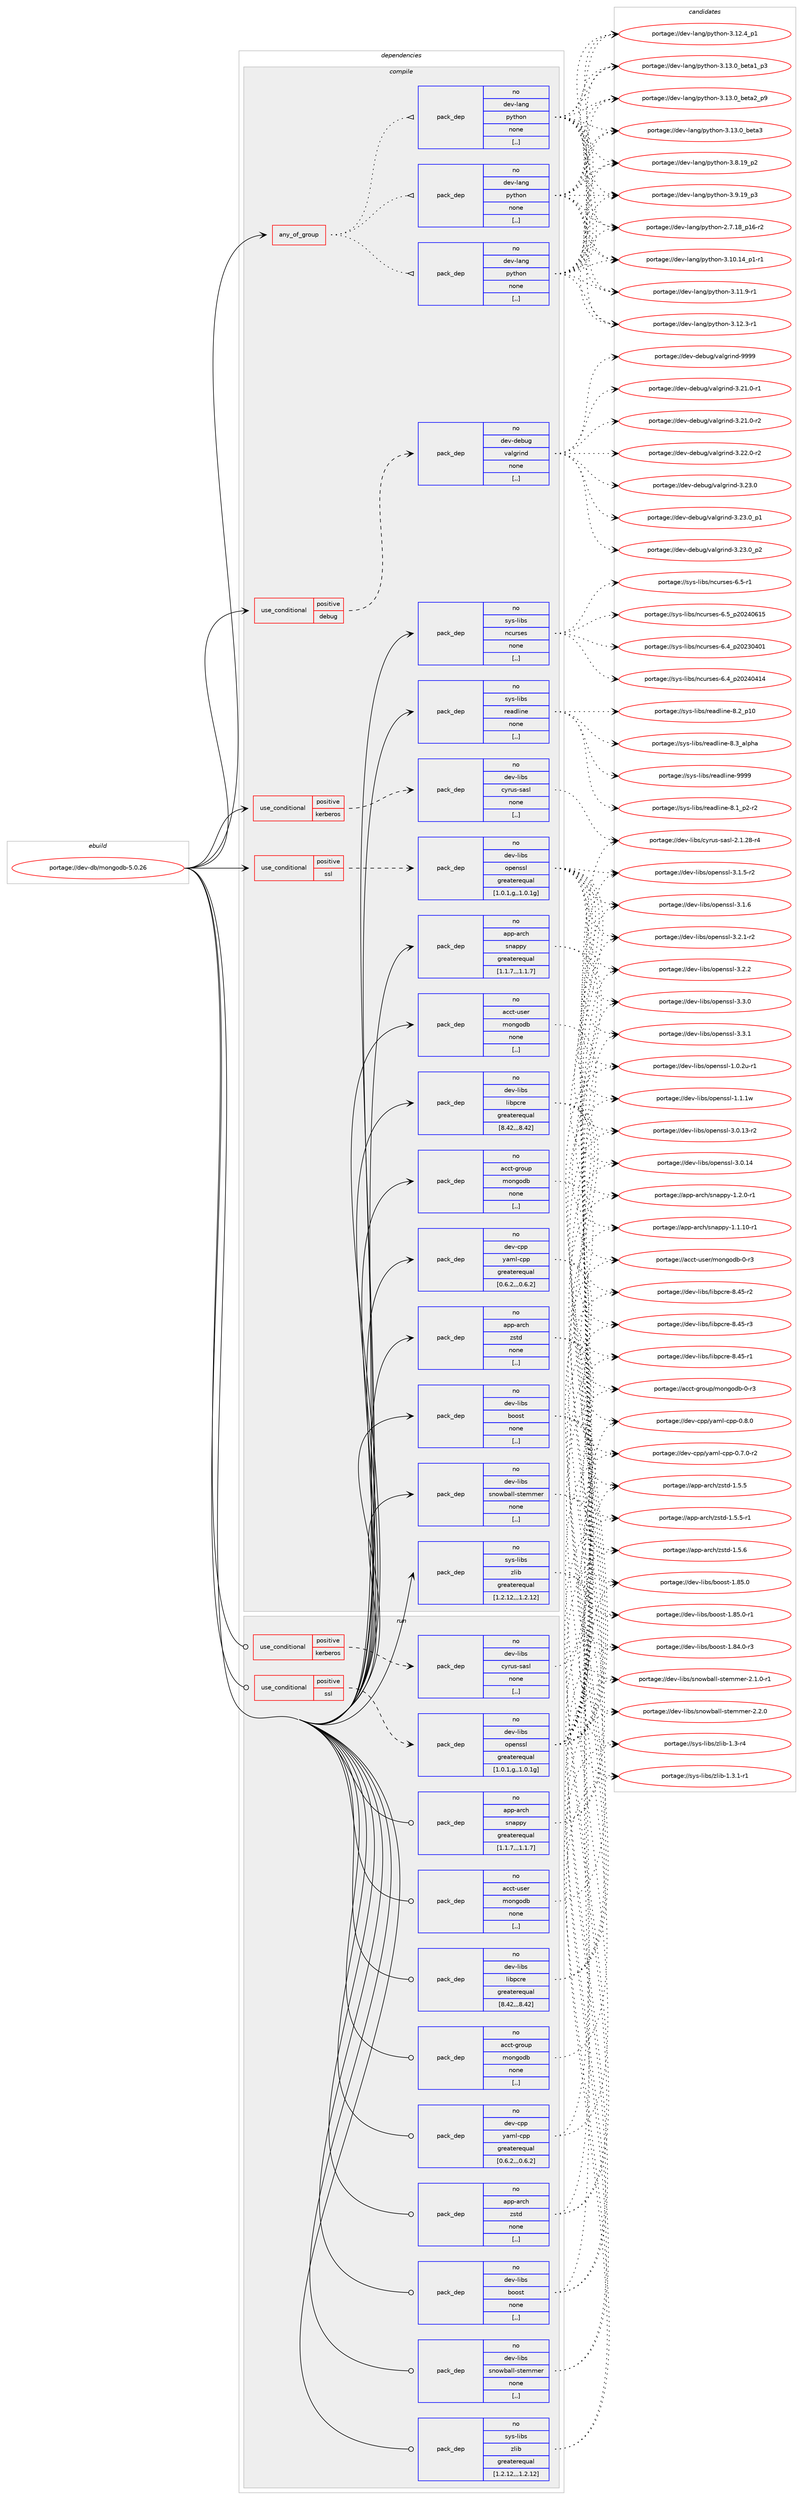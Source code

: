digraph prolog {

# *************
# Graph options
# *************

newrank=true;
concentrate=true;
compound=true;
graph [rankdir=LR,fontname=Helvetica,fontsize=10,ranksep=1.5];#, ranksep=2.5, nodesep=0.2];
edge  [arrowhead=vee];
node  [fontname=Helvetica,fontsize=10];

# **********
# The ebuild
# **********

subgraph cluster_leftcol {
color=gray;
rank=same;
label=<<i>ebuild</i>>;
id [label="portage://dev-db/mongodb-5.0.26", color=red, width=4, href="../dev-db/mongodb-5.0.26.svg"];
}

# ****************
# The dependencies
# ****************

subgraph cluster_midcol {
color=gray;
label=<<i>dependencies</i>>;
subgraph cluster_compile {
fillcolor="#eeeeee";
style=filled;
label=<<i>compile</i>>;
subgraph any849 {
dependency66032 [label=<<TABLE BORDER="0" CELLBORDER="1" CELLSPACING="0" CELLPADDING="4"><TR><TD CELLPADDING="10">any_of_group</TD></TR></TABLE>>, shape=none, color=red];subgraph pack47870 {
dependency66033 [label=<<TABLE BORDER="0" CELLBORDER="1" CELLSPACING="0" CELLPADDING="4" WIDTH="220"><TR><TD ROWSPAN="6" CELLPADDING="30">pack_dep</TD></TR><TR><TD WIDTH="110">no</TD></TR><TR><TD>dev-lang</TD></TR><TR><TD>python</TD></TR><TR><TD>none</TD></TR><TR><TD>[,,]</TD></TR></TABLE>>, shape=none, color=blue];
}
dependency66032:e -> dependency66033:w [weight=20,style="dotted",arrowhead="oinv"];
subgraph pack47871 {
dependency66034 [label=<<TABLE BORDER="0" CELLBORDER="1" CELLSPACING="0" CELLPADDING="4" WIDTH="220"><TR><TD ROWSPAN="6" CELLPADDING="30">pack_dep</TD></TR><TR><TD WIDTH="110">no</TD></TR><TR><TD>dev-lang</TD></TR><TR><TD>python</TD></TR><TR><TD>none</TD></TR><TR><TD>[,,]</TD></TR></TABLE>>, shape=none, color=blue];
}
dependency66032:e -> dependency66034:w [weight=20,style="dotted",arrowhead="oinv"];
subgraph pack47872 {
dependency66035 [label=<<TABLE BORDER="0" CELLBORDER="1" CELLSPACING="0" CELLPADDING="4" WIDTH="220"><TR><TD ROWSPAN="6" CELLPADDING="30">pack_dep</TD></TR><TR><TD WIDTH="110">no</TD></TR><TR><TD>dev-lang</TD></TR><TR><TD>python</TD></TR><TR><TD>none</TD></TR><TR><TD>[,,]</TD></TR></TABLE>>, shape=none, color=blue];
}
dependency66032:e -> dependency66035:w [weight=20,style="dotted",arrowhead="oinv"];
}
id:e -> dependency66032:w [weight=20,style="solid",arrowhead="vee"];
subgraph cond17258 {
dependency66036 [label=<<TABLE BORDER="0" CELLBORDER="1" CELLSPACING="0" CELLPADDING="4"><TR><TD ROWSPAN="3" CELLPADDING="10">use_conditional</TD></TR><TR><TD>positive</TD></TR><TR><TD>debug</TD></TR></TABLE>>, shape=none, color=red];
subgraph pack47873 {
dependency66037 [label=<<TABLE BORDER="0" CELLBORDER="1" CELLSPACING="0" CELLPADDING="4" WIDTH="220"><TR><TD ROWSPAN="6" CELLPADDING="30">pack_dep</TD></TR><TR><TD WIDTH="110">no</TD></TR><TR><TD>dev-debug</TD></TR><TR><TD>valgrind</TD></TR><TR><TD>none</TD></TR><TR><TD>[,,]</TD></TR></TABLE>>, shape=none, color=blue];
}
dependency66036:e -> dependency66037:w [weight=20,style="dashed",arrowhead="vee"];
}
id:e -> dependency66036:w [weight=20,style="solid",arrowhead="vee"];
subgraph cond17259 {
dependency66038 [label=<<TABLE BORDER="0" CELLBORDER="1" CELLSPACING="0" CELLPADDING="4"><TR><TD ROWSPAN="3" CELLPADDING="10">use_conditional</TD></TR><TR><TD>positive</TD></TR><TR><TD>kerberos</TD></TR></TABLE>>, shape=none, color=red];
subgraph pack47874 {
dependency66039 [label=<<TABLE BORDER="0" CELLBORDER="1" CELLSPACING="0" CELLPADDING="4" WIDTH="220"><TR><TD ROWSPAN="6" CELLPADDING="30">pack_dep</TD></TR><TR><TD WIDTH="110">no</TD></TR><TR><TD>dev-libs</TD></TR><TR><TD>cyrus-sasl</TD></TR><TR><TD>none</TD></TR><TR><TD>[,,]</TD></TR></TABLE>>, shape=none, color=blue];
}
dependency66038:e -> dependency66039:w [weight=20,style="dashed",arrowhead="vee"];
}
id:e -> dependency66038:w [weight=20,style="solid",arrowhead="vee"];
subgraph cond17260 {
dependency66040 [label=<<TABLE BORDER="0" CELLBORDER="1" CELLSPACING="0" CELLPADDING="4"><TR><TD ROWSPAN="3" CELLPADDING="10">use_conditional</TD></TR><TR><TD>positive</TD></TR><TR><TD>ssl</TD></TR></TABLE>>, shape=none, color=red];
subgraph pack47875 {
dependency66041 [label=<<TABLE BORDER="0" CELLBORDER="1" CELLSPACING="0" CELLPADDING="4" WIDTH="220"><TR><TD ROWSPAN="6" CELLPADDING="30">pack_dep</TD></TR><TR><TD WIDTH="110">no</TD></TR><TR><TD>dev-libs</TD></TR><TR><TD>openssl</TD></TR><TR><TD>greaterequal</TD></TR><TR><TD>[1.0.1,g,,1.0.1g]</TD></TR></TABLE>>, shape=none, color=blue];
}
dependency66040:e -> dependency66041:w [weight=20,style="dashed",arrowhead="vee"];
}
id:e -> dependency66040:w [weight=20,style="solid",arrowhead="vee"];
subgraph pack47876 {
dependency66042 [label=<<TABLE BORDER="0" CELLBORDER="1" CELLSPACING="0" CELLPADDING="4" WIDTH="220"><TR><TD ROWSPAN="6" CELLPADDING="30">pack_dep</TD></TR><TR><TD WIDTH="110">no</TD></TR><TR><TD>acct-group</TD></TR><TR><TD>mongodb</TD></TR><TR><TD>none</TD></TR><TR><TD>[,,]</TD></TR></TABLE>>, shape=none, color=blue];
}
id:e -> dependency66042:w [weight=20,style="solid",arrowhead="vee"];
subgraph pack47877 {
dependency66043 [label=<<TABLE BORDER="0" CELLBORDER="1" CELLSPACING="0" CELLPADDING="4" WIDTH="220"><TR><TD ROWSPAN="6" CELLPADDING="30">pack_dep</TD></TR><TR><TD WIDTH="110">no</TD></TR><TR><TD>acct-user</TD></TR><TR><TD>mongodb</TD></TR><TR><TD>none</TD></TR><TR><TD>[,,]</TD></TR></TABLE>>, shape=none, color=blue];
}
id:e -> dependency66043:w [weight=20,style="solid",arrowhead="vee"];
subgraph pack47878 {
dependency66044 [label=<<TABLE BORDER="0" CELLBORDER="1" CELLSPACING="0" CELLPADDING="4" WIDTH="220"><TR><TD ROWSPAN="6" CELLPADDING="30">pack_dep</TD></TR><TR><TD WIDTH="110">no</TD></TR><TR><TD>app-arch</TD></TR><TR><TD>snappy</TD></TR><TR><TD>greaterequal</TD></TR><TR><TD>[1.1.7,,,1.1.7]</TD></TR></TABLE>>, shape=none, color=blue];
}
id:e -> dependency66044:w [weight=20,style="solid",arrowhead="vee"];
subgraph pack47879 {
dependency66045 [label=<<TABLE BORDER="0" CELLBORDER="1" CELLSPACING="0" CELLPADDING="4" WIDTH="220"><TR><TD ROWSPAN="6" CELLPADDING="30">pack_dep</TD></TR><TR><TD WIDTH="110">no</TD></TR><TR><TD>app-arch</TD></TR><TR><TD>zstd</TD></TR><TR><TD>none</TD></TR><TR><TD>[,,]</TD></TR></TABLE>>, shape=none, color=blue];
}
id:e -> dependency66045:w [weight=20,style="solid",arrowhead="vee"];
subgraph pack47880 {
dependency66046 [label=<<TABLE BORDER="0" CELLBORDER="1" CELLSPACING="0" CELLPADDING="4" WIDTH="220"><TR><TD ROWSPAN="6" CELLPADDING="30">pack_dep</TD></TR><TR><TD WIDTH="110">no</TD></TR><TR><TD>dev-cpp</TD></TR><TR><TD>yaml-cpp</TD></TR><TR><TD>greaterequal</TD></TR><TR><TD>[0.6.2,,,0.6.2]</TD></TR></TABLE>>, shape=none, color=blue];
}
id:e -> dependency66046:w [weight=20,style="solid",arrowhead="vee"];
subgraph pack47881 {
dependency66047 [label=<<TABLE BORDER="0" CELLBORDER="1" CELLSPACING="0" CELLPADDING="4" WIDTH="220"><TR><TD ROWSPAN="6" CELLPADDING="30">pack_dep</TD></TR><TR><TD WIDTH="110">no</TD></TR><TR><TD>dev-libs</TD></TR><TR><TD>boost</TD></TR><TR><TD>none</TD></TR><TR><TD>[,,]</TD></TR></TABLE>>, shape=none, color=blue];
}
id:e -> dependency66047:w [weight=20,style="solid",arrowhead="vee"];
subgraph pack47882 {
dependency66048 [label=<<TABLE BORDER="0" CELLBORDER="1" CELLSPACING="0" CELLPADDING="4" WIDTH="220"><TR><TD ROWSPAN="6" CELLPADDING="30">pack_dep</TD></TR><TR><TD WIDTH="110">no</TD></TR><TR><TD>dev-libs</TD></TR><TR><TD>libpcre</TD></TR><TR><TD>greaterequal</TD></TR><TR><TD>[8.42,,,8.42]</TD></TR></TABLE>>, shape=none, color=blue];
}
id:e -> dependency66048:w [weight=20,style="solid",arrowhead="vee"];
subgraph pack47883 {
dependency66049 [label=<<TABLE BORDER="0" CELLBORDER="1" CELLSPACING="0" CELLPADDING="4" WIDTH="220"><TR><TD ROWSPAN="6" CELLPADDING="30">pack_dep</TD></TR><TR><TD WIDTH="110">no</TD></TR><TR><TD>dev-libs</TD></TR><TR><TD>snowball-stemmer</TD></TR><TR><TD>none</TD></TR><TR><TD>[,,]</TD></TR></TABLE>>, shape=none, color=blue];
}
id:e -> dependency66049:w [weight=20,style="solid",arrowhead="vee"];
subgraph pack47884 {
dependency66050 [label=<<TABLE BORDER="0" CELLBORDER="1" CELLSPACING="0" CELLPADDING="4" WIDTH="220"><TR><TD ROWSPAN="6" CELLPADDING="30">pack_dep</TD></TR><TR><TD WIDTH="110">no</TD></TR><TR><TD>sys-libs</TD></TR><TR><TD>ncurses</TD></TR><TR><TD>none</TD></TR><TR><TD>[,,]</TD></TR></TABLE>>, shape=none, color=blue];
}
id:e -> dependency66050:w [weight=20,style="solid",arrowhead="vee"];
subgraph pack47885 {
dependency66051 [label=<<TABLE BORDER="0" CELLBORDER="1" CELLSPACING="0" CELLPADDING="4" WIDTH="220"><TR><TD ROWSPAN="6" CELLPADDING="30">pack_dep</TD></TR><TR><TD WIDTH="110">no</TD></TR><TR><TD>sys-libs</TD></TR><TR><TD>readline</TD></TR><TR><TD>none</TD></TR><TR><TD>[,,]</TD></TR></TABLE>>, shape=none, color=blue];
}
id:e -> dependency66051:w [weight=20,style="solid",arrowhead="vee"];
subgraph pack47886 {
dependency66052 [label=<<TABLE BORDER="0" CELLBORDER="1" CELLSPACING="0" CELLPADDING="4" WIDTH="220"><TR><TD ROWSPAN="6" CELLPADDING="30">pack_dep</TD></TR><TR><TD WIDTH="110">no</TD></TR><TR><TD>sys-libs</TD></TR><TR><TD>zlib</TD></TR><TR><TD>greaterequal</TD></TR><TR><TD>[1.2.12,,,1.2.12]</TD></TR></TABLE>>, shape=none, color=blue];
}
id:e -> dependency66052:w [weight=20,style="solid",arrowhead="vee"];
}
subgraph cluster_compileandrun {
fillcolor="#eeeeee";
style=filled;
label=<<i>compile and run</i>>;
}
subgraph cluster_run {
fillcolor="#eeeeee";
style=filled;
label=<<i>run</i>>;
subgraph cond17261 {
dependency66053 [label=<<TABLE BORDER="0" CELLBORDER="1" CELLSPACING="0" CELLPADDING="4"><TR><TD ROWSPAN="3" CELLPADDING="10">use_conditional</TD></TR><TR><TD>positive</TD></TR><TR><TD>kerberos</TD></TR></TABLE>>, shape=none, color=red];
subgraph pack47887 {
dependency66054 [label=<<TABLE BORDER="0" CELLBORDER="1" CELLSPACING="0" CELLPADDING="4" WIDTH="220"><TR><TD ROWSPAN="6" CELLPADDING="30">pack_dep</TD></TR><TR><TD WIDTH="110">no</TD></TR><TR><TD>dev-libs</TD></TR><TR><TD>cyrus-sasl</TD></TR><TR><TD>none</TD></TR><TR><TD>[,,]</TD></TR></TABLE>>, shape=none, color=blue];
}
dependency66053:e -> dependency66054:w [weight=20,style="dashed",arrowhead="vee"];
}
id:e -> dependency66053:w [weight=20,style="solid",arrowhead="odot"];
subgraph cond17262 {
dependency66055 [label=<<TABLE BORDER="0" CELLBORDER="1" CELLSPACING="0" CELLPADDING="4"><TR><TD ROWSPAN="3" CELLPADDING="10">use_conditional</TD></TR><TR><TD>positive</TD></TR><TR><TD>ssl</TD></TR></TABLE>>, shape=none, color=red];
subgraph pack47888 {
dependency66056 [label=<<TABLE BORDER="0" CELLBORDER="1" CELLSPACING="0" CELLPADDING="4" WIDTH="220"><TR><TD ROWSPAN="6" CELLPADDING="30">pack_dep</TD></TR><TR><TD WIDTH="110">no</TD></TR><TR><TD>dev-libs</TD></TR><TR><TD>openssl</TD></TR><TR><TD>greaterequal</TD></TR><TR><TD>[1.0.1,g,,1.0.1g]</TD></TR></TABLE>>, shape=none, color=blue];
}
dependency66055:e -> dependency66056:w [weight=20,style="dashed",arrowhead="vee"];
}
id:e -> dependency66055:w [weight=20,style="solid",arrowhead="odot"];
subgraph pack47889 {
dependency66057 [label=<<TABLE BORDER="0" CELLBORDER="1" CELLSPACING="0" CELLPADDING="4" WIDTH="220"><TR><TD ROWSPAN="6" CELLPADDING="30">pack_dep</TD></TR><TR><TD WIDTH="110">no</TD></TR><TR><TD>acct-group</TD></TR><TR><TD>mongodb</TD></TR><TR><TD>none</TD></TR><TR><TD>[,,]</TD></TR></TABLE>>, shape=none, color=blue];
}
id:e -> dependency66057:w [weight=20,style="solid",arrowhead="odot"];
subgraph pack47890 {
dependency66058 [label=<<TABLE BORDER="0" CELLBORDER="1" CELLSPACING="0" CELLPADDING="4" WIDTH="220"><TR><TD ROWSPAN="6" CELLPADDING="30">pack_dep</TD></TR><TR><TD WIDTH="110">no</TD></TR><TR><TD>acct-user</TD></TR><TR><TD>mongodb</TD></TR><TR><TD>none</TD></TR><TR><TD>[,,]</TD></TR></TABLE>>, shape=none, color=blue];
}
id:e -> dependency66058:w [weight=20,style="solid",arrowhead="odot"];
subgraph pack47891 {
dependency66059 [label=<<TABLE BORDER="0" CELLBORDER="1" CELLSPACING="0" CELLPADDING="4" WIDTH="220"><TR><TD ROWSPAN="6" CELLPADDING="30">pack_dep</TD></TR><TR><TD WIDTH="110">no</TD></TR><TR><TD>app-arch</TD></TR><TR><TD>snappy</TD></TR><TR><TD>greaterequal</TD></TR><TR><TD>[1.1.7,,,1.1.7]</TD></TR></TABLE>>, shape=none, color=blue];
}
id:e -> dependency66059:w [weight=20,style="solid",arrowhead="odot"];
subgraph pack47892 {
dependency66060 [label=<<TABLE BORDER="0" CELLBORDER="1" CELLSPACING="0" CELLPADDING="4" WIDTH="220"><TR><TD ROWSPAN="6" CELLPADDING="30">pack_dep</TD></TR><TR><TD WIDTH="110">no</TD></TR><TR><TD>app-arch</TD></TR><TR><TD>zstd</TD></TR><TR><TD>none</TD></TR><TR><TD>[,,]</TD></TR></TABLE>>, shape=none, color=blue];
}
id:e -> dependency66060:w [weight=20,style="solid",arrowhead="odot"];
subgraph pack47893 {
dependency66061 [label=<<TABLE BORDER="0" CELLBORDER="1" CELLSPACING="0" CELLPADDING="4" WIDTH="220"><TR><TD ROWSPAN="6" CELLPADDING="30">pack_dep</TD></TR><TR><TD WIDTH="110">no</TD></TR><TR><TD>dev-cpp</TD></TR><TR><TD>yaml-cpp</TD></TR><TR><TD>greaterequal</TD></TR><TR><TD>[0.6.2,,,0.6.2]</TD></TR></TABLE>>, shape=none, color=blue];
}
id:e -> dependency66061:w [weight=20,style="solid",arrowhead="odot"];
subgraph pack47894 {
dependency66062 [label=<<TABLE BORDER="0" CELLBORDER="1" CELLSPACING="0" CELLPADDING="4" WIDTH="220"><TR><TD ROWSPAN="6" CELLPADDING="30">pack_dep</TD></TR><TR><TD WIDTH="110">no</TD></TR><TR><TD>dev-libs</TD></TR><TR><TD>boost</TD></TR><TR><TD>none</TD></TR><TR><TD>[,,]</TD></TR></TABLE>>, shape=none, color=blue];
}
id:e -> dependency66062:w [weight=20,style="solid",arrowhead="odot"];
subgraph pack47895 {
dependency66063 [label=<<TABLE BORDER="0" CELLBORDER="1" CELLSPACING="0" CELLPADDING="4" WIDTH="220"><TR><TD ROWSPAN="6" CELLPADDING="30">pack_dep</TD></TR><TR><TD WIDTH="110">no</TD></TR><TR><TD>dev-libs</TD></TR><TR><TD>libpcre</TD></TR><TR><TD>greaterequal</TD></TR><TR><TD>[8.42,,,8.42]</TD></TR></TABLE>>, shape=none, color=blue];
}
id:e -> dependency66063:w [weight=20,style="solid",arrowhead="odot"];
subgraph pack47896 {
dependency66064 [label=<<TABLE BORDER="0" CELLBORDER="1" CELLSPACING="0" CELLPADDING="4" WIDTH="220"><TR><TD ROWSPAN="6" CELLPADDING="30">pack_dep</TD></TR><TR><TD WIDTH="110">no</TD></TR><TR><TD>dev-libs</TD></TR><TR><TD>snowball-stemmer</TD></TR><TR><TD>none</TD></TR><TR><TD>[,,]</TD></TR></TABLE>>, shape=none, color=blue];
}
id:e -> dependency66064:w [weight=20,style="solid",arrowhead="odot"];
subgraph pack47897 {
dependency66065 [label=<<TABLE BORDER="0" CELLBORDER="1" CELLSPACING="0" CELLPADDING="4" WIDTH="220"><TR><TD ROWSPAN="6" CELLPADDING="30">pack_dep</TD></TR><TR><TD WIDTH="110">no</TD></TR><TR><TD>sys-libs</TD></TR><TR><TD>zlib</TD></TR><TR><TD>greaterequal</TD></TR><TR><TD>[1.2.12,,,1.2.12]</TD></TR></TABLE>>, shape=none, color=blue];
}
id:e -> dependency66065:w [weight=20,style="solid",arrowhead="odot"];
}
}

# **************
# The candidates
# **************

subgraph cluster_choices {
rank=same;
color=gray;
label=<<i>candidates</i>>;

subgraph choice47870 {
color=black;
nodesep=1;
choice100101118451089711010347112121116104111110455046554649569511249544511450 [label="portage://dev-lang/python-2.7.18_p16-r2", color=red, width=4,href="../dev-lang/python-2.7.18_p16-r2.svg"];
choice100101118451089711010347112121116104111110455146494846495295112494511449 [label="portage://dev-lang/python-3.10.14_p1-r1", color=red, width=4,href="../dev-lang/python-3.10.14_p1-r1.svg"];
choice100101118451089711010347112121116104111110455146494946574511449 [label="portage://dev-lang/python-3.11.9-r1", color=red, width=4,href="../dev-lang/python-3.11.9-r1.svg"];
choice100101118451089711010347112121116104111110455146495046514511449 [label="portage://dev-lang/python-3.12.3-r1", color=red, width=4,href="../dev-lang/python-3.12.3-r1.svg"];
choice100101118451089711010347112121116104111110455146495046529511249 [label="portage://dev-lang/python-3.12.4_p1", color=red, width=4,href="../dev-lang/python-3.12.4_p1.svg"];
choice10010111845108971101034711212111610411111045514649514648959810111697499511251 [label="portage://dev-lang/python-3.13.0_beta1_p3", color=red, width=4,href="../dev-lang/python-3.13.0_beta1_p3.svg"];
choice10010111845108971101034711212111610411111045514649514648959810111697509511257 [label="portage://dev-lang/python-3.13.0_beta2_p9", color=red, width=4,href="../dev-lang/python-3.13.0_beta2_p9.svg"];
choice1001011184510897110103471121211161041111104551464951464895981011169751 [label="portage://dev-lang/python-3.13.0_beta3", color=red, width=4,href="../dev-lang/python-3.13.0_beta3.svg"];
choice100101118451089711010347112121116104111110455146564649579511250 [label="portage://dev-lang/python-3.8.19_p2", color=red, width=4,href="../dev-lang/python-3.8.19_p2.svg"];
choice100101118451089711010347112121116104111110455146574649579511251 [label="portage://dev-lang/python-3.9.19_p3", color=red, width=4,href="../dev-lang/python-3.9.19_p3.svg"];
dependency66033:e -> choice100101118451089711010347112121116104111110455046554649569511249544511450:w [style=dotted,weight="100"];
dependency66033:e -> choice100101118451089711010347112121116104111110455146494846495295112494511449:w [style=dotted,weight="100"];
dependency66033:e -> choice100101118451089711010347112121116104111110455146494946574511449:w [style=dotted,weight="100"];
dependency66033:e -> choice100101118451089711010347112121116104111110455146495046514511449:w [style=dotted,weight="100"];
dependency66033:e -> choice100101118451089711010347112121116104111110455146495046529511249:w [style=dotted,weight="100"];
dependency66033:e -> choice10010111845108971101034711212111610411111045514649514648959810111697499511251:w [style=dotted,weight="100"];
dependency66033:e -> choice10010111845108971101034711212111610411111045514649514648959810111697509511257:w [style=dotted,weight="100"];
dependency66033:e -> choice1001011184510897110103471121211161041111104551464951464895981011169751:w [style=dotted,weight="100"];
dependency66033:e -> choice100101118451089711010347112121116104111110455146564649579511250:w [style=dotted,weight="100"];
dependency66033:e -> choice100101118451089711010347112121116104111110455146574649579511251:w [style=dotted,weight="100"];
}
subgraph choice47871 {
color=black;
nodesep=1;
choice100101118451089711010347112121116104111110455046554649569511249544511450 [label="portage://dev-lang/python-2.7.18_p16-r2", color=red, width=4,href="../dev-lang/python-2.7.18_p16-r2.svg"];
choice100101118451089711010347112121116104111110455146494846495295112494511449 [label="portage://dev-lang/python-3.10.14_p1-r1", color=red, width=4,href="../dev-lang/python-3.10.14_p1-r1.svg"];
choice100101118451089711010347112121116104111110455146494946574511449 [label="portage://dev-lang/python-3.11.9-r1", color=red, width=4,href="../dev-lang/python-3.11.9-r1.svg"];
choice100101118451089711010347112121116104111110455146495046514511449 [label="portage://dev-lang/python-3.12.3-r1", color=red, width=4,href="../dev-lang/python-3.12.3-r1.svg"];
choice100101118451089711010347112121116104111110455146495046529511249 [label="portage://dev-lang/python-3.12.4_p1", color=red, width=4,href="../dev-lang/python-3.12.4_p1.svg"];
choice10010111845108971101034711212111610411111045514649514648959810111697499511251 [label="portage://dev-lang/python-3.13.0_beta1_p3", color=red, width=4,href="../dev-lang/python-3.13.0_beta1_p3.svg"];
choice10010111845108971101034711212111610411111045514649514648959810111697509511257 [label="portage://dev-lang/python-3.13.0_beta2_p9", color=red, width=4,href="../dev-lang/python-3.13.0_beta2_p9.svg"];
choice1001011184510897110103471121211161041111104551464951464895981011169751 [label="portage://dev-lang/python-3.13.0_beta3", color=red, width=4,href="../dev-lang/python-3.13.0_beta3.svg"];
choice100101118451089711010347112121116104111110455146564649579511250 [label="portage://dev-lang/python-3.8.19_p2", color=red, width=4,href="../dev-lang/python-3.8.19_p2.svg"];
choice100101118451089711010347112121116104111110455146574649579511251 [label="portage://dev-lang/python-3.9.19_p3", color=red, width=4,href="../dev-lang/python-3.9.19_p3.svg"];
dependency66034:e -> choice100101118451089711010347112121116104111110455046554649569511249544511450:w [style=dotted,weight="100"];
dependency66034:e -> choice100101118451089711010347112121116104111110455146494846495295112494511449:w [style=dotted,weight="100"];
dependency66034:e -> choice100101118451089711010347112121116104111110455146494946574511449:w [style=dotted,weight="100"];
dependency66034:e -> choice100101118451089711010347112121116104111110455146495046514511449:w [style=dotted,weight="100"];
dependency66034:e -> choice100101118451089711010347112121116104111110455146495046529511249:w [style=dotted,weight="100"];
dependency66034:e -> choice10010111845108971101034711212111610411111045514649514648959810111697499511251:w [style=dotted,weight="100"];
dependency66034:e -> choice10010111845108971101034711212111610411111045514649514648959810111697509511257:w [style=dotted,weight="100"];
dependency66034:e -> choice1001011184510897110103471121211161041111104551464951464895981011169751:w [style=dotted,weight="100"];
dependency66034:e -> choice100101118451089711010347112121116104111110455146564649579511250:w [style=dotted,weight="100"];
dependency66034:e -> choice100101118451089711010347112121116104111110455146574649579511251:w [style=dotted,weight="100"];
}
subgraph choice47872 {
color=black;
nodesep=1;
choice100101118451089711010347112121116104111110455046554649569511249544511450 [label="portage://dev-lang/python-2.7.18_p16-r2", color=red, width=4,href="../dev-lang/python-2.7.18_p16-r2.svg"];
choice100101118451089711010347112121116104111110455146494846495295112494511449 [label="portage://dev-lang/python-3.10.14_p1-r1", color=red, width=4,href="../dev-lang/python-3.10.14_p1-r1.svg"];
choice100101118451089711010347112121116104111110455146494946574511449 [label="portage://dev-lang/python-3.11.9-r1", color=red, width=4,href="../dev-lang/python-3.11.9-r1.svg"];
choice100101118451089711010347112121116104111110455146495046514511449 [label="portage://dev-lang/python-3.12.3-r1", color=red, width=4,href="../dev-lang/python-3.12.3-r1.svg"];
choice100101118451089711010347112121116104111110455146495046529511249 [label="portage://dev-lang/python-3.12.4_p1", color=red, width=4,href="../dev-lang/python-3.12.4_p1.svg"];
choice10010111845108971101034711212111610411111045514649514648959810111697499511251 [label="portage://dev-lang/python-3.13.0_beta1_p3", color=red, width=4,href="../dev-lang/python-3.13.0_beta1_p3.svg"];
choice10010111845108971101034711212111610411111045514649514648959810111697509511257 [label="portage://dev-lang/python-3.13.0_beta2_p9", color=red, width=4,href="../dev-lang/python-3.13.0_beta2_p9.svg"];
choice1001011184510897110103471121211161041111104551464951464895981011169751 [label="portage://dev-lang/python-3.13.0_beta3", color=red, width=4,href="../dev-lang/python-3.13.0_beta3.svg"];
choice100101118451089711010347112121116104111110455146564649579511250 [label="portage://dev-lang/python-3.8.19_p2", color=red, width=4,href="../dev-lang/python-3.8.19_p2.svg"];
choice100101118451089711010347112121116104111110455146574649579511251 [label="portage://dev-lang/python-3.9.19_p3", color=red, width=4,href="../dev-lang/python-3.9.19_p3.svg"];
dependency66035:e -> choice100101118451089711010347112121116104111110455046554649569511249544511450:w [style=dotted,weight="100"];
dependency66035:e -> choice100101118451089711010347112121116104111110455146494846495295112494511449:w [style=dotted,weight="100"];
dependency66035:e -> choice100101118451089711010347112121116104111110455146494946574511449:w [style=dotted,weight="100"];
dependency66035:e -> choice100101118451089711010347112121116104111110455146495046514511449:w [style=dotted,weight="100"];
dependency66035:e -> choice100101118451089711010347112121116104111110455146495046529511249:w [style=dotted,weight="100"];
dependency66035:e -> choice10010111845108971101034711212111610411111045514649514648959810111697499511251:w [style=dotted,weight="100"];
dependency66035:e -> choice10010111845108971101034711212111610411111045514649514648959810111697509511257:w [style=dotted,weight="100"];
dependency66035:e -> choice1001011184510897110103471121211161041111104551464951464895981011169751:w [style=dotted,weight="100"];
dependency66035:e -> choice100101118451089711010347112121116104111110455146564649579511250:w [style=dotted,weight="100"];
dependency66035:e -> choice100101118451089711010347112121116104111110455146574649579511251:w [style=dotted,weight="100"];
}
subgraph choice47873 {
color=black;
nodesep=1;
choice10010111845100101981171034711897108103114105110100455146504946484511449 [label="portage://dev-debug/valgrind-3.21.0-r1", color=red, width=4,href="../dev-debug/valgrind-3.21.0-r1.svg"];
choice10010111845100101981171034711897108103114105110100455146504946484511450 [label="portage://dev-debug/valgrind-3.21.0-r2", color=red, width=4,href="../dev-debug/valgrind-3.21.0-r2.svg"];
choice10010111845100101981171034711897108103114105110100455146505046484511450 [label="portage://dev-debug/valgrind-3.22.0-r2", color=red, width=4,href="../dev-debug/valgrind-3.22.0-r2.svg"];
choice1001011184510010198117103471189710810311410511010045514650514648 [label="portage://dev-debug/valgrind-3.23.0", color=red, width=4,href="../dev-debug/valgrind-3.23.0.svg"];
choice10010111845100101981171034711897108103114105110100455146505146489511249 [label="portage://dev-debug/valgrind-3.23.0_p1", color=red, width=4,href="../dev-debug/valgrind-3.23.0_p1.svg"];
choice10010111845100101981171034711897108103114105110100455146505146489511250 [label="portage://dev-debug/valgrind-3.23.0_p2", color=red, width=4,href="../dev-debug/valgrind-3.23.0_p2.svg"];
choice100101118451001019811710347118971081031141051101004557575757 [label="portage://dev-debug/valgrind-9999", color=red, width=4,href="../dev-debug/valgrind-9999.svg"];
dependency66037:e -> choice10010111845100101981171034711897108103114105110100455146504946484511449:w [style=dotted,weight="100"];
dependency66037:e -> choice10010111845100101981171034711897108103114105110100455146504946484511450:w [style=dotted,weight="100"];
dependency66037:e -> choice10010111845100101981171034711897108103114105110100455146505046484511450:w [style=dotted,weight="100"];
dependency66037:e -> choice1001011184510010198117103471189710810311410511010045514650514648:w [style=dotted,weight="100"];
dependency66037:e -> choice10010111845100101981171034711897108103114105110100455146505146489511249:w [style=dotted,weight="100"];
dependency66037:e -> choice10010111845100101981171034711897108103114105110100455146505146489511250:w [style=dotted,weight="100"];
dependency66037:e -> choice100101118451001019811710347118971081031141051101004557575757:w [style=dotted,weight="100"];
}
subgraph choice47874 {
color=black;
nodesep=1;
choice100101118451081059811547991211141171154511597115108455046494650564511452 [label="portage://dev-libs/cyrus-sasl-2.1.28-r4", color=red, width=4,href="../dev-libs/cyrus-sasl-2.1.28-r4.svg"];
dependency66039:e -> choice100101118451081059811547991211141171154511597115108455046494650564511452:w [style=dotted,weight="100"];
}
subgraph choice47875 {
color=black;
nodesep=1;
choice1001011184510810598115471111121011101151151084549464846501174511449 [label="portage://dev-libs/openssl-1.0.2u-r1", color=red, width=4,href="../dev-libs/openssl-1.0.2u-r1.svg"];
choice100101118451081059811547111112101110115115108454946494649119 [label="portage://dev-libs/openssl-1.1.1w", color=red, width=4,href="../dev-libs/openssl-1.1.1w.svg"];
choice100101118451081059811547111112101110115115108455146484649514511450 [label="portage://dev-libs/openssl-3.0.13-r2", color=red, width=4,href="../dev-libs/openssl-3.0.13-r2.svg"];
choice10010111845108105981154711111210111011511510845514648464952 [label="portage://dev-libs/openssl-3.0.14", color=red, width=4,href="../dev-libs/openssl-3.0.14.svg"];
choice1001011184510810598115471111121011101151151084551464946534511450 [label="portage://dev-libs/openssl-3.1.5-r2", color=red, width=4,href="../dev-libs/openssl-3.1.5-r2.svg"];
choice100101118451081059811547111112101110115115108455146494654 [label="portage://dev-libs/openssl-3.1.6", color=red, width=4,href="../dev-libs/openssl-3.1.6.svg"];
choice1001011184510810598115471111121011101151151084551465046494511450 [label="portage://dev-libs/openssl-3.2.1-r2", color=red, width=4,href="../dev-libs/openssl-3.2.1-r2.svg"];
choice100101118451081059811547111112101110115115108455146504650 [label="portage://dev-libs/openssl-3.2.2", color=red, width=4,href="../dev-libs/openssl-3.2.2.svg"];
choice100101118451081059811547111112101110115115108455146514648 [label="portage://dev-libs/openssl-3.3.0", color=red, width=4,href="../dev-libs/openssl-3.3.0.svg"];
choice100101118451081059811547111112101110115115108455146514649 [label="portage://dev-libs/openssl-3.3.1", color=red, width=4,href="../dev-libs/openssl-3.3.1.svg"];
dependency66041:e -> choice1001011184510810598115471111121011101151151084549464846501174511449:w [style=dotted,weight="100"];
dependency66041:e -> choice100101118451081059811547111112101110115115108454946494649119:w [style=dotted,weight="100"];
dependency66041:e -> choice100101118451081059811547111112101110115115108455146484649514511450:w [style=dotted,weight="100"];
dependency66041:e -> choice10010111845108105981154711111210111011511510845514648464952:w [style=dotted,weight="100"];
dependency66041:e -> choice1001011184510810598115471111121011101151151084551464946534511450:w [style=dotted,weight="100"];
dependency66041:e -> choice100101118451081059811547111112101110115115108455146494654:w [style=dotted,weight="100"];
dependency66041:e -> choice1001011184510810598115471111121011101151151084551465046494511450:w [style=dotted,weight="100"];
dependency66041:e -> choice100101118451081059811547111112101110115115108455146504650:w [style=dotted,weight="100"];
dependency66041:e -> choice100101118451081059811547111112101110115115108455146514648:w [style=dotted,weight="100"];
dependency66041:e -> choice100101118451081059811547111112101110115115108455146514649:w [style=dotted,weight="100"];
}
subgraph choice47876 {
color=black;
nodesep=1;
choice97999911645103114111117112471091111101031111009845484511451 [label="portage://acct-group/mongodb-0-r3", color=red, width=4,href="../acct-group/mongodb-0-r3.svg"];
dependency66042:e -> choice97999911645103114111117112471091111101031111009845484511451:w [style=dotted,weight="100"];
}
subgraph choice47877 {
color=black;
nodesep=1;
choice97999911645117115101114471091111101031111009845484511451 [label="portage://acct-user/mongodb-0-r3", color=red, width=4,href="../acct-user/mongodb-0-r3.svg"];
dependency66043:e -> choice97999911645117115101114471091111101031111009845484511451:w [style=dotted,weight="100"];
}
subgraph choice47878 {
color=black;
nodesep=1;
choice971121124597114991044711511097112112121454946494649484511449 [label="portage://app-arch/snappy-1.1.10-r1", color=red, width=4,href="../app-arch/snappy-1.1.10-r1.svg"];
choice9711211245971149910447115110971121121214549465046484511449 [label="portage://app-arch/snappy-1.2.0-r1", color=red, width=4,href="../app-arch/snappy-1.2.0-r1.svg"];
dependency66044:e -> choice971121124597114991044711511097112112121454946494649484511449:w [style=dotted,weight="100"];
dependency66044:e -> choice9711211245971149910447115110971121121214549465046484511449:w [style=dotted,weight="100"];
}
subgraph choice47879 {
color=black;
nodesep=1;
choice9711211245971149910447122115116100454946534653 [label="portage://app-arch/zstd-1.5.5", color=red, width=4,href="../app-arch/zstd-1.5.5.svg"];
choice97112112459711499104471221151161004549465346534511449 [label="portage://app-arch/zstd-1.5.5-r1", color=red, width=4,href="../app-arch/zstd-1.5.5-r1.svg"];
choice9711211245971149910447122115116100454946534654 [label="portage://app-arch/zstd-1.5.6", color=red, width=4,href="../app-arch/zstd-1.5.6.svg"];
dependency66045:e -> choice9711211245971149910447122115116100454946534653:w [style=dotted,weight="100"];
dependency66045:e -> choice97112112459711499104471221151161004549465346534511449:w [style=dotted,weight="100"];
dependency66045:e -> choice9711211245971149910447122115116100454946534654:w [style=dotted,weight="100"];
}
subgraph choice47880 {
color=black;
nodesep=1;
choice1001011184599112112471219710910845991121124548465546484511450 [label="portage://dev-cpp/yaml-cpp-0.7.0-r2", color=red, width=4,href="../dev-cpp/yaml-cpp-0.7.0-r2.svg"];
choice100101118459911211247121971091084599112112454846564648 [label="portage://dev-cpp/yaml-cpp-0.8.0", color=red, width=4,href="../dev-cpp/yaml-cpp-0.8.0.svg"];
dependency66046:e -> choice1001011184599112112471219710910845991121124548465546484511450:w [style=dotted,weight="100"];
dependency66046:e -> choice100101118459911211247121971091084599112112454846564648:w [style=dotted,weight="100"];
}
subgraph choice47881 {
color=black;
nodesep=1;
choice10010111845108105981154798111111115116454946565246484511451 [label="portage://dev-libs/boost-1.84.0-r3", color=red, width=4,href="../dev-libs/boost-1.84.0-r3.svg"];
choice1001011184510810598115479811111111511645494656534648 [label="portage://dev-libs/boost-1.85.0", color=red, width=4,href="../dev-libs/boost-1.85.0.svg"];
choice10010111845108105981154798111111115116454946565346484511449 [label="portage://dev-libs/boost-1.85.0-r1", color=red, width=4,href="../dev-libs/boost-1.85.0-r1.svg"];
dependency66047:e -> choice10010111845108105981154798111111115116454946565246484511451:w [style=dotted,weight="100"];
dependency66047:e -> choice1001011184510810598115479811111111511645494656534648:w [style=dotted,weight="100"];
dependency66047:e -> choice10010111845108105981154798111111115116454946565346484511449:w [style=dotted,weight="100"];
}
subgraph choice47882 {
color=black;
nodesep=1;
choice100101118451081059811547108105981129911410145564652534511449 [label="portage://dev-libs/libpcre-8.45-r1", color=red, width=4,href="../dev-libs/libpcre-8.45-r1.svg"];
choice100101118451081059811547108105981129911410145564652534511450 [label="portage://dev-libs/libpcre-8.45-r2", color=red, width=4,href="../dev-libs/libpcre-8.45-r2.svg"];
choice100101118451081059811547108105981129911410145564652534511451 [label="portage://dev-libs/libpcre-8.45-r3", color=red, width=4,href="../dev-libs/libpcre-8.45-r3.svg"];
dependency66048:e -> choice100101118451081059811547108105981129911410145564652534511449:w [style=dotted,weight="100"];
dependency66048:e -> choice100101118451081059811547108105981129911410145564652534511450:w [style=dotted,weight="100"];
dependency66048:e -> choice100101118451081059811547108105981129911410145564652534511451:w [style=dotted,weight="100"];
}
subgraph choice47883 {
color=black;
nodesep=1;
choice1001011184510810598115471151101111199897108108451151161011091091011144550464946484511449 [label="portage://dev-libs/snowball-stemmer-2.1.0-r1", color=red, width=4,href="../dev-libs/snowball-stemmer-2.1.0-r1.svg"];
choice100101118451081059811547115110111119989710810845115116101109109101114455046504648 [label="portage://dev-libs/snowball-stemmer-2.2.0", color=red, width=4,href="../dev-libs/snowball-stemmer-2.2.0.svg"];
dependency66049:e -> choice1001011184510810598115471151101111199897108108451151161011091091011144550464946484511449:w [style=dotted,weight="100"];
dependency66049:e -> choice100101118451081059811547115110111119989710810845115116101109109101114455046504648:w [style=dotted,weight="100"];
}
subgraph choice47884 {
color=black;
nodesep=1;
choice1151211154510810598115471109911711411510111545544652951125048505148524849 [label="portage://sys-libs/ncurses-6.4_p20230401", color=red, width=4,href="../sys-libs/ncurses-6.4_p20230401.svg"];
choice1151211154510810598115471109911711411510111545544652951125048505248524952 [label="portage://sys-libs/ncurses-6.4_p20240414", color=red, width=4,href="../sys-libs/ncurses-6.4_p20240414.svg"];
choice11512111545108105981154711099117114115101115455446534511449 [label="portage://sys-libs/ncurses-6.5-r1", color=red, width=4,href="../sys-libs/ncurses-6.5-r1.svg"];
choice1151211154510810598115471109911711411510111545544653951125048505248544953 [label="portage://sys-libs/ncurses-6.5_p20240615", color=red, width=4,href="../sys-libs/ncurses-6.5_p20240615.svg"];
dependency66050:e -> choice1151211154510810598115471109911711411510111545544652951125048505148524849:w [style=dotted,weight="100"];
dependency66050:e -> choice1151211154510810598115471109911711411510111545544652951125048505248524952:w [style=dotted,weight="100"];
dependency66050:e -> choice11512111545108105981154711099117114115101115455446534511449:w [style=dotted,weight="100"];
dependency66050:e -> choice1151211154510810598115471109911711411510111545544653951125048505248544953:w [style=dotted,weight="100"];
}
subgraph choice47885 {
color=black;
nodesep=1;
choice115121115451081059811547114101971001081051101014556464995112504511450 [label="portage://sys-libs/readline-8.1_p2-r2", color=red, width=4,href="../sys-libs/readline-8.1_p2-r2.svg"];
choice1151211154510810598115471141019710010810511010145564650951124948 [label="portage://sys-libs/readline-8.2_p10", color=red, width=4,href="../sys-libs/readline-8.2_p10.svg"];
choice1151211154510810598115471141019710010810511010145564651959710811210497 [label="portage://sys-libs/readline-8.3_alpha", color=red, width=4,href="../sys-libs/readline-8.3_alpha.svg"];
choice115121115451081059811547114101971001081051101014557575757 [label="portage://sys-libs/readline-9999", color=red, width=4,href="../sys-libs/readline-9999.svg"];
dependency66051:e -> choice115121115451081059811547114101971001081051101014556464995112504511450:w [style=dotted,weight="100"];
dependency66051:e -> choice1151211154510810598115471141019710010810511010145564650951124948:w [style=dotted,weight="100"];
dependency66051:e -> choice1151211154510810598115471141019710010810511010145564651959710811210497:w [style=dotted,weight="100"];
dependency66051:e -> choice115121115451081059811547114101971001081051101014557575757:w [style=dotted,weight="100"];
}
subgraph choice47886 {
color=black;
nodesep=1;
choice11512111545108105981154712210810598454946514511452 [label="portage://sys-libs/zlib-1.3-r4", color=red, width=4,href="../sys-libs/zlib-1.3-r4.svg"];
choice115121115451081059811547122108105984549465146494511449 [label="portage://sys-libs/zlib-1.3.1-r1", color=red, width=4,href="../sys-libs/zlib-1.3.1-r1.svg"];
dependency66052:e -> choice11512111545108105981154712210810598454946514511452:w [style=dotted,weight="100"];
dependency66052:e -> choice115121115451081059811547122108105984549465146494511449:w [style=dotted,weight="100"];
}
subgraph choice47887 {
color=black;
nodesep=1;
choice100101118451081059811547991211141171154511597115108455046494650564511452 [label="portage://dev-libs/cyrus-sasl-2.1.28-r4", color=red, width=4,href="../dev-libs/cyrus-sasl-2.1.28-r4.svg"];
dependency66054:e -> choice100101118451081059811547991211141171154511597115108455046494650564511452:w [style=dotted,weight="100"];
}
subgraph choice47888 {
color=black;
nodesep=1;
choice1001011184510810598115471111121011101151151084549464846501174511449 [label="portage://dev-libs/openssl-1.0.2u-r1", color=red, width=4,href="../dev-libs/openssl-1.0.2u-r1.svg"];
choice100101118451081059811547111112101110115115108454946494649119 [label="portage://dev-libs/openssl-1.1.1w", color=red, width=4,href="../dev-libs/openssl-1.1.1w.svg"];
choice100101118451081059811547111112101110115115108455146484649514511450 [label="portage://dev-libs/openssl-3.0.13-r2", color=red, width=4,href="../dev-libs/openssl-3.0.13-r2.svg"];
choice10010111845108105981154711111210111011511510845514648464952 [label="portage://dev-libs/openssl-3.0.14", color=red, width=4,href="../dev-libs/openssl-3.0.14.svg"];
choice1001011184510810598115471111121011101151151084551464946534511450 [label="portage://dev-libs/openssl-3.1.5-r2", color=red, width=4,href="../dev-libs/openssl-3.1.5-r2.svg"];
choice100101118451081059811547111112101110115115108455146494654 [label="portage://dev-libs/openssl-3.1.6", color=red, width=4,href="../dev-libs/openssl-3.1.6.svg"];
choice1001011184510810598115471111121011101151151084551465046494511450 [label="portage://dev-libs/openssl-3.2.1-r2", color=red, width=4,href="../dev-libs/openssl-3.2.1-r2.svg"];
choice100101118451081059811547111112101110115115108455146504650 [label="portage://dev-libs/openssl-3.2.2", color=red, width=4,href="../dev-libs/openssl-3.2.2.svg"];
choice100101118451081059811547111112101110115115108455146514648 [label="portage://dev-libs/openssl-3.3.0", color=red, width=4,href="../dev-libs/openssl-3.3.0.svg"];
choice100101118451081059811547111112101110115115108455146514649 [label="portage://dev-libs/openssl-3.3.1", color=red, width=4,href="../dev-libs/openssl-3.3.1.svg"];
dependency66056:e -> choice1001011184510810598115471111121011101151151084549464846501174511449:w [style=dotted,weight="100"];
dependency66056:e -> choice100101118451081059811547111112101110115115108454946494649119:w [style=dotted,weight="100"];
dependency66056:e -> choice100101118451081059811547111112101110115115108455146484649514511450:w [style=dotted,weight="100"];
dependency66056:e -> choice10010111845108105981154711111210111011511510845514648464952:w [style=dotted,weight="100"];
dependency66056:e -> choice1001011184510810598115471111121011101151151084551464946534511450:w [style=dotted,weight="100"];
dependency66056:e -> choice100101118451081059811547111112101110115115108455146494654:w [style=dotted,weight="100"];
dependency66056:e -> choice1001011184510810598115471111121011101151151084551465046494511450:w [style=dotted,weight="100"];
dependency66056:e -> choice100101118451081059811547111112101110115115108455146504650:w [style=dotted,weight="100"];
dependency66056:e -> choice100101118451081059811547111112101110115115108455146514648:w [style=dotted,weight="100"];
dependency66056:e -> choice100101118451081059811547111112101110115115108455146514649:w [style=dotted,weight="100"];
}
subgraph choice47889 {
color=black;
nodesep=1;
choice97999911645103114111117112471091111101031111009845484511451 [label="portage://acct-group/mongodb-0-r3", color=red, width=4,href="../acct-group/mongodb-0-r3.svg"];
dependency66057:e -> choice97999911645103114111117112471091111101031111009845484511451:w [style=dotted,weight="100"];
}
subgraph choice47890 {
color=black;
nodesep=1;
choice97999911645117115101114471091111101031111009845484511451 [label="portage://acct-user/mongodb-0-r3", color=red, width=4,href="../acct-user/mongodb-0-r3.svg"];
dependency66058:e -> choice97999911645117115101114471091111101031111009845484511451:w [style=dotted,weight="100"];
}
subgraph choice47891 {
color=black;
nodesep=1;
choice971121124597114991044711511097112112121454946494649484511449 [label="portage://app-arch/snappy-1.1.10-r1", color=red, width=4,href="../app-arch/snappy-1.1.10-r1.svg"];
choice9711211245971149910447115110971121121214549465046484511449 [label="portage://app-arch/snappy-1.2.0-r1", color=red, width=4,href="../app-arch/snappy-1.2.0-r1.svg"];
dependency66059:e -> choice971121124597114991044711511097112112121454946494649484511449:w [style=dotted,weight="100"];
dependency66059:e -> choice9711211245971149910447115110971121121214549465046484511449:w [style=dotted,weight="100"];
}
subgraph choice47892 {
color=black;
nodesep=1;
choice9711211245971149910447122115116100454946534653 [label="portage://app-arch/zstd-1.5.5", color=red, width=4,href="../app-arch/zstd-1.5.5.svg"];
choice97112112459711499104471221151161004549465346534511449 [label="portage://app-arch/zstd-1.5.5-r1", color=red, width=4,href="../app-arch/zstd-1.5.5-r1.svg"];
choice9711211245971149910447122115116100454946534654 [label="portage://app-arch/zstd-1.5.6", color=red, width=4,href="../app-arch/zstd-1.5.6.svg"];
dependency66060:e -> choice9711211245971149910447122115116100454946534653:w [style=dotted,weight="100"];
dependency66060:e -> choice97112112459711499104471221151161004549465346534511449:w [style=dotted,weight="100"];
dependency66060:e -> choice9711211245971149910447122115116100454946534654:w [style=dotted,weight="100"];
}
subgraph choice47893 {
color=black;
nodesep=1;
choice1001011184599112112471219710910845991121124548465546484511450 [label="portage://dev-cpp/yaml-cpp-0.7.0-r2", color=red, width=4,href="../dev-cpp/yaml-cpp-0.7.0-r2.svg"];
choice100101118459911211247121971091084599112112454846564648 [label="portage://dev-cpp/yaml-cpp-0.8.0", color=red, width=4,href="../dev-cpp/yaml-cpp-0.8.0.svg"];
dependency66061:e -> choice1001011184599112112471219710910845991121124548465546484511450:w [style=dotted,weight="100"];
dependency66061:e -> choice100101118459911211247121971091084599112112454846564648:w [style=dotted,weight="100"];
}
subgraph choice47894 {
color=black;
nodesep=1;
choice10010111845108105981154798111111115116454946565246484511451 [label="portage://dev-libs/boost-1.84.0-r3", color=red, width=4,href="../dev-libs/boost-1.84.0-r3.svg"];
choice1001011184510810598115479811111111511645494656534648 [label="portage://dev-libs/boost-1.85.0", color=red, width=4,href="../dev-libs/boost-1.85.0.svg"];
choice10010111845108105981154798111111115116454946565346484511449 [label="portage://dev-libs/boost-1.85.0-r1", color=red, width=4,href="../dev-libs/boost-1.85.0-r1.svg"];
dependency66062:e -> choice10010111845108105981154798111111115116454946565246484511451:w [style=dotted,weight="100"];
dependency66062:e -> choice1001011184510810598115479811111111511645494656534648:w [style=dotted,weight="100"];
dependency66062:e -> choice10010111845108105981154798111111115116454946565346484511449:w [style=dotted,weight="100"];
}
subgraph choice47895 {
color=black;
nodesep=1;
choice100101118451081059811547108105981129911410145564652534511449 [label="portage://dev-libs/libpcre-8.45-r1", color=red, width=4,href="../dev-libs/libpcre-8.45-r1.svg"];
choice100101118451081059811547108105981129911410145564652534511450 [label="portage://dev-libs/libpcre-8.45-r2", color=red, width=4,href="../dev-libs/libpcre-8.45-r2.svg"];
choice100101118451081059811547108105981129911410145564652534511451 [label="portage://dev-libs/libpcre-8.45-r3", color=red, width=4,href="../dev-libs/libpcre-8.45-r3.svg"];
dependency66063:e -> choice100101118451081059811547108105981129911410145564652534511449:w [style=dotted,weight="100"];
dependency66063:e -> choice100101118451081059811547108105981129911410145564652534511450:w [style=dotted,weight="100"];
dependency66063:e -> choice100101118451081059811547108105981129911410145564652534511451:w [style=dotted,weight="100"];
}
subgraph choice47896 {
color=black;
nodesep=1;
choice1001011184510810598115471151101111199897108108451151161011091091011144550464946484511449 [label="portage://dev-libs/snowball-stemmer-2.1.0-r1", color=red, width=4,href="../dev-libs/snowball-stemmer-2.1.0-r1.svg"];
choice100101118451081059811547115110111119989710810845115116101109109101114455046504648 [label="portage://dev-libs/snowball-stemmer-2.2.0", color=red, width=4,href="../dev-libs/snowball-stemmer-2.2.0.svg"];
dependency66064:e -> choice1001011184510810598115471151101111199897108108451151161011091091011144550464946484511449:w [style=dotted,weight="100"];
dependency66064:e -> choice100101118451081059811547115110111119989710810845115116101109109101114455046504648:w [style=dotted,weight="100"];
}
subgraph choice47897 {
color=black;
nodesep=1;
choice11512111545108105981154712210810598454946514511452 [label="portage://sys-libs/zlib-1.3-r4", color=red, width=4,href="../sys-libs/zlib-1.3-r4.svg"];
choice115121115451081059811547122108105984549465146494511449 [label="portage://sys-libs/zlib-1.3.1-r1", color=red, width=4,href="../sys-libs/zlib-1.3.1-r1.svg"];
dependency66065:e -> choice11512111545108105981154712210810598454946514511452:w [style=dotted,weight="100"];
dependency66065:e -> choice115121115451081059811547122108105984549465146494511449:w [style=dotted,weight="100"];
}
}

}
